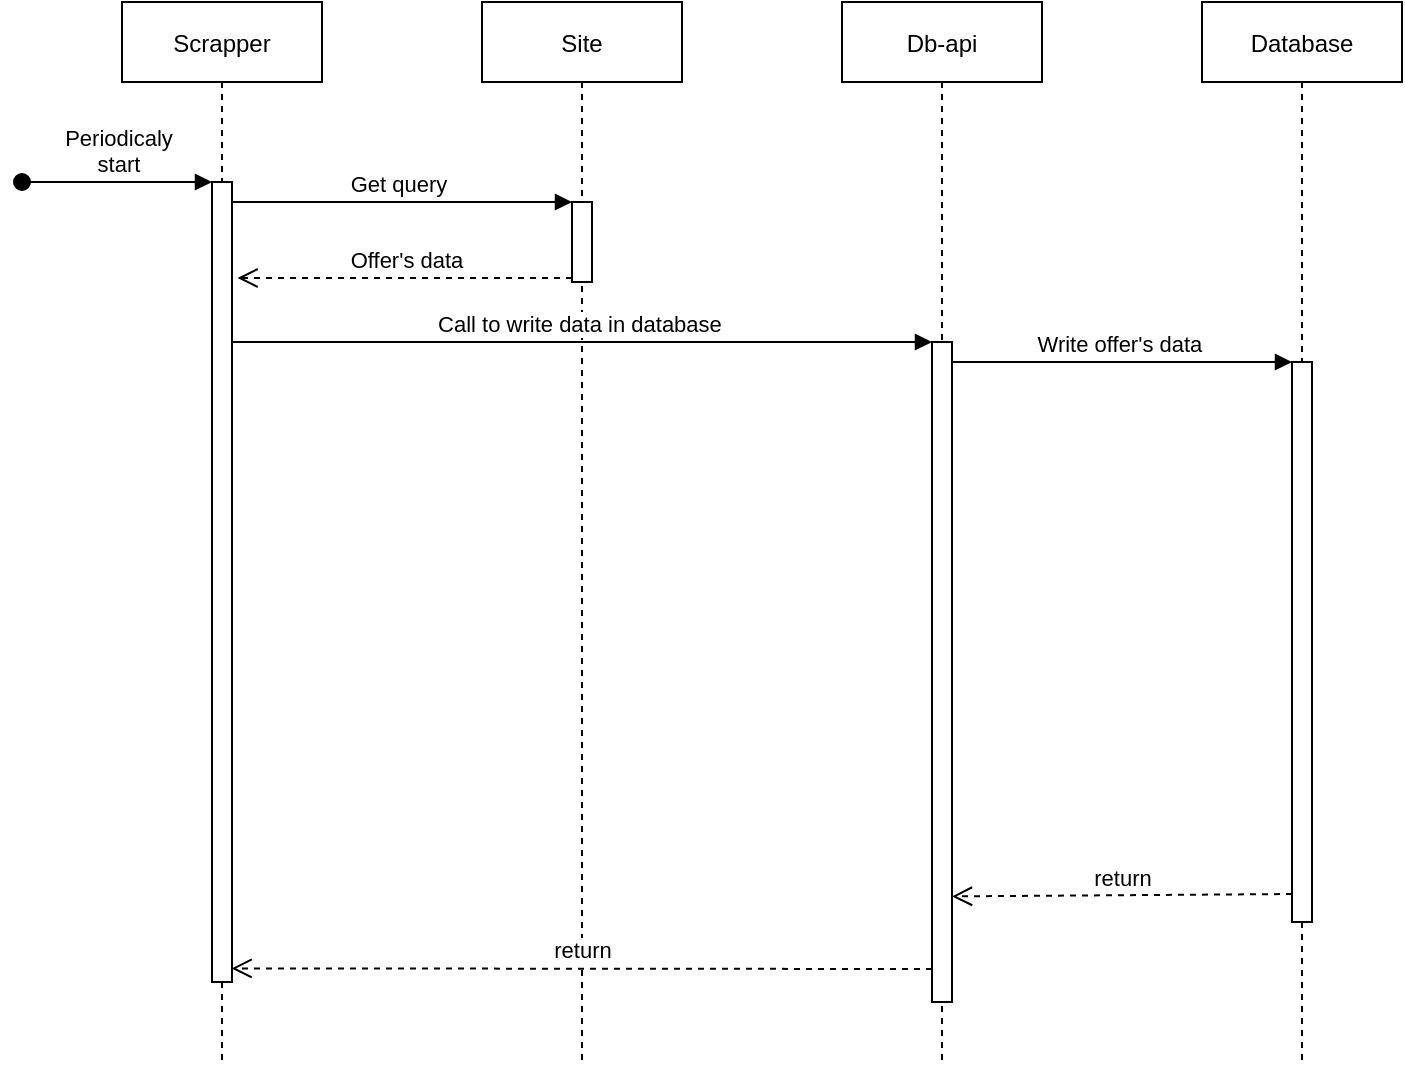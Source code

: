<mxfile version="20.3.0" type="device"><diagram id="kgpKYQtTHZ0yAKxKKP6v" name="Check site for new information"><mxGraphModel dx="1202" dy="999" grid="1" gridSize="10" guides="1" tooltips="1" connect="1" arrows="1" fold="1" page="1" pageScale="1" pageWidth="850" pageHeight="1100" math="0" shadow="0"><root><mxCell id="0"/><mxCell id="1" parent="0"/><mxCell id="3nuBFxr9cyL0pnOWT2aG-1" value="Scrapper" style="shape=umlLifeline;perimeter=lifelinePerimeter;container=1;collapsible=0;recursiveResize=0;rounded=0;shadow=0;strokeWidth=1;" parent="1" vertex="1"><mxGeometry x="120" y="80" width="100" height="530" as="geometry"/></mxCell><mxCell id="3nuBFxr9cyL0pnOWT2aG-5" value="Site" style="shape=umlLifeline;perimeter=lifelinePerimeter;container=1;collapsible=0;recursiveResize=0;rounded=0;shadow=0;strokeWidth=1;" parent="1" vertex="1"><mxGeometry x="300" y="80" width="100" height="530" as="geometry"/></mxCell><mxCell id="IzsmwujJB8UqZcbBJyFp-7" value="" style="html=1;points=[];perimeter=orthogonalPerimeter;" vertex="1" parent="3nuBFxr9cyL0pnOWT2aG-5"><mxGeometry x="45" y="100" width="10" height="40" as="geometry"/></mxCell><mxCell id="IzsmwujJB8UqZcbBJyFp-3" value="Db-api" style="shape=umlLifeline;perimeter=lifelinePerimeter;container=1;collapsible=0;recursiveResize=0;rounded=0;shadow=0;strokeWidth=1;" vertex="1" parent="1"><mxGeometry x="480" y="80" width="100" height="530" as="geometry"/></mxCell><mxCell id="IzsmwujJB8UqZcbBJyFp-28" value="" style="html=1;points=[];perimeter=orthogonalPerimeter;" vertex="1" parent="IzsmwujJB8UqZcbBJyFp-3"><mxGeometry x="45" y="170" width="10" height="330" as="geometry"/></mxCell><mxCell id="IzsmwujJB8UqZcbBJyFp-4" value="Database" style="shape=umlLifeline;perimeter=lifelinePerimeter;container=1;collapsible=0;recursiveResize=0;rounded=0;shadow=0;strokeWidth=1;" vertex="1" parent="1"><mxGeometry x="660" y="80" width="100" height="530" as="geometry"/></mxCell><mxCell id="IzsmwujJB8UqZcbBJyFp-31" value="" style="html=1;points=[];perimeter=orthogonalPerimeter;" vertex="1" parent="IzsmwujJB8UqZcbBJyFp-4"><mxGeometry x="45" y="180" width="10" height="280" as="geometry"/></mxCell><mxCell id="IzsmwujJB8UqZcbBJyFp-8" value="Get query" style="html=1;verticalAlign=bottom;endArrow=block;entryX=0;entryY=0;rounded=0;" edge="1" target="IzsmwujJB8UqZcbBJyFp-7" parent="1" source="3nuBFxr9cyL0pnOWT2aG-1"><mxGeometry relative="1" as="geometry"><mxPoint x="250" y="240" as="sourcePoint"/></mxGeometry></mxCell><mxCell id="IzsmwujJB8UqZcbBJyFp-9" value="Offer's data" style="html=1;verticalAlign=bottom;endArrow=open;dashed=1;endSize=8;exitX=0;exitY=0.95;rounded=0;entryX=1.276;entryY=0.12;entryDx=0;entryDy=0;entryPerimeter=0;" edge="1" source="IzsmwujJB8UqZcbBJyFp-7" parent="1" target="IzsmwujJB8UqZcbBJyFp-26"><mxGeometry relative="1" as="geometry"><mxPoint x="250" y="316" as="targetPoint"/></mxGeometry></mxCell><mxCell id="IzsmwujJB8UqZcbBJyFp-26" value="" style="html=1;points=[];perimeter=orthogonalPerimeter;" vertex="1" parent="1"><mxGeometry x="165" y="170" width="10" height="400" as="geometry"/></mxCell><mxCell id="IzsmwujJB8UqZcbBJyFp-27" value="Periodicaly&lt;br&gt;start" style="html=1;verticalAlign=bottom;startArrow=oval;endArrow=block;startSize=8;rounded=0;" edge="1" target="IzsmwujJB8UqZcbBJyFp-26" parent="1"><mxGeometry relative="1" as="geometry"><mxPoint x="70" y="170" as="sourcePoint"/></mxGeometry></mxCell><mxCell id="IzsmwujJB8UqZcbBJyFp-30" value="return" style="html=1;verticalAlign=bottom;endArrow=open;dashed=1;endSize=8;exitX=0;exitY=0.95;rounded=0;entryX=0.981;entryY=0.983;entryDx=0;entryDy=0;entryPerimeter=0;" edge="1" source="IzsmwujJB8UqZcbBJyFp-28" parent="1" target="IzsmwujJB8UqZcbBJyFp-26"><mxGeometry relative="1" as="geometry"><mxPoint x="450" y="440" as="targetPoint"/></mxGeometry></mxCell><mxCell id="IzsmwujJB8UqZcbBJyFp-29" value="Call to write data in database&amp;nbsp;" style="html=1;verticalAlign=bottom;endArrow=block;entryX=0;entryY=0;rounded=0;" edge="1" target="IzsmwujJB8UqZcbBJyFp-28" parent="1" source="IzsmwujJB8UqZcbBJyFp-26"><mxGeometry relative="1" as="geometry"><mxPoint x="450" y="250" as="sourcePoint"/></mxGeometry></mxCell><mxCell id="IzsmwujJB8UqZcbBJyFp-32" value="Write offer's data&amp;nbsp;" style="html=1;verticalAlign=bottom;endArrow=block;entryX=0;entryY=0;rounded=0;" edge="1" target="IzsmwujJB8UqZcbBJyFp-31" parent="1" source="IzsmwujJB8UqZcbBJyFp-28"><mxGeometry relative="1" as="geometry"><mxPoint x="590" y="270" as="sourcePoint"/></mxGeometry></mxCell><mxCell id="IzsmwujJB8UqZcbBJyFp-33" value="return" style="html=1;verticalAlign=bottom;endArrow=open;dashed=1;endSize=8;exitX=0;exitY=0.95;rounded=0;entryX=1;entryY=0.84;entryDx=0;entryDy=0;entryPerimeter=0;" edge="1" source="IzsmwujJB8UqZcbBJyFp-31" parent="1" target="IzsmwujJB8UqZcbBJyFp-28"><mxGeometry relative="1" as="geometry"><mxPoint x="590" y="346" as="targetPoint"/></mxGeometry></mxCell></root></mxGraphModel></diagram></mxfile>